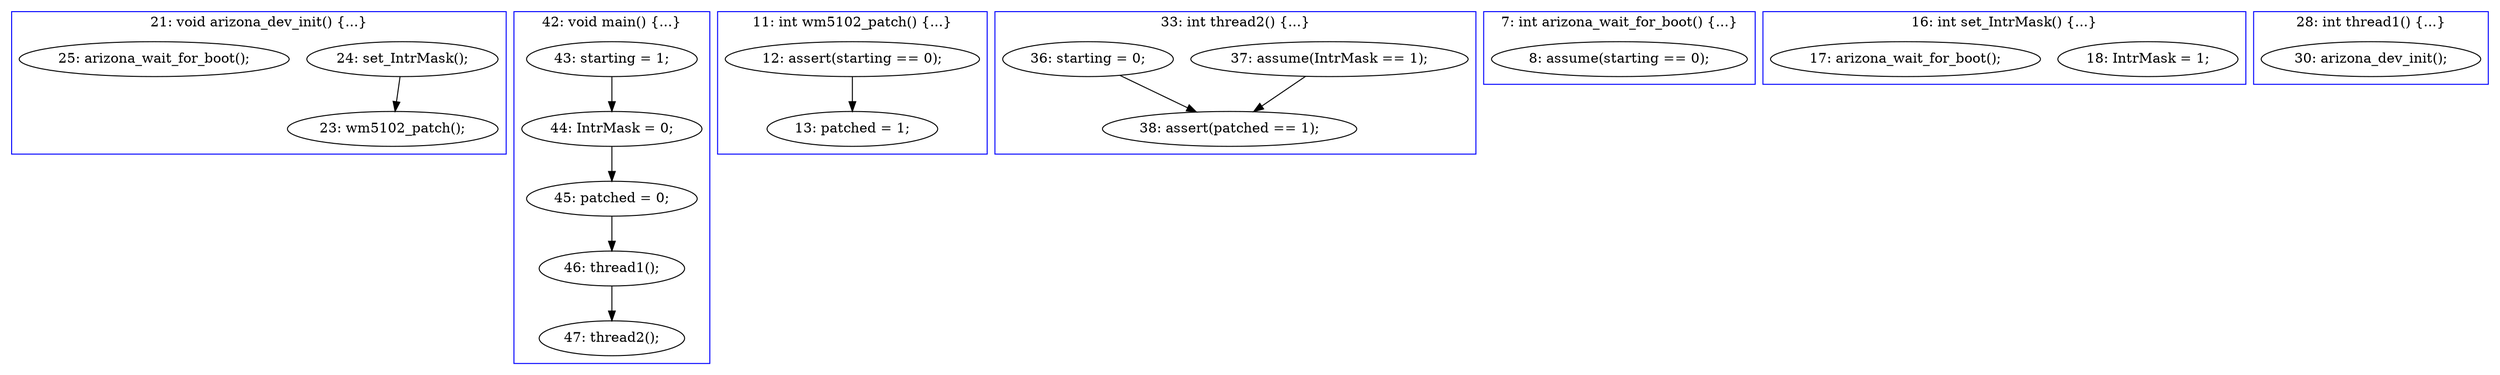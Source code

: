 digraph PartialOrder {
	compound = true
	"24: set_IntrMask();" -> "23: wm5102_patch();"
	"45: patched = 0;" -> "46: thread1();"
	"12: assert(starting == 0);" -> "13: patched = 1;"
	"37: assume(IntrMask == 1);" -> "38: assert(patched == 1);"
	"44: IntrMask = 0;" -> "45: patched = 0;"
	"46: thread1();" -> "47: thread2();"
	"36: starting = 0;" -> "38: assert(patched == 1);"
	"43: starting = 1;" -> "44: IntrMask = 0;"
	subgraph cluster5 {
		label = "7: int arizona_wait_for_boot() {...}"
		color = blue
		"8: assume(starting == 0);"  [label = "8: assume(starting == 0);"]
	}
	subgraph cluster6 {
		label = "16: int set_IntrMask() {...}"
		color = blue
		"18: IntrMask = 1;"  [label = "18: IntrMask = 1;"]
		"17: arizona_wait_for_boot();"  [label = "17: arizona_wait_for_boot();"]
	}
	subgraph cluster2 {
		label = "28: int thread1() {...}"
		color = blue
		"30: arizona_dev_init();"  [label = "30: arizona_dev_init();"]
	}
	subgraph cluster7 {
		label = "11: int wm5102_patch() {...}"
		color = blue
		"12: assert(starting == 0);"  [label = "12: assert(starting == 0);"]
		"13: patched = 1;"  [label = "13: patched = 1;"]
	}
	subgraph cluster3 {
		label = "21: void arizona_dev_init() {...}"
		color = blue
		"25: arizona_wait_for_boot();"  [label = "25: arizona_wait_for_boot();"]
		"23: wm5102_patch();"  [label = "23: wm5102_patch();"]
		"24: set_IntrMask();"  [label = "24: set_IntrMask();"]
	}
	subgraph cluster4 {
		label = "33: int thread2() {...}"
		color = blue
		"36: starting = 0;"  [label = "36: starting = 0;"]
		"38: assert(patched == 1);"  [label = "38: assert(patched == 1);"]
		"37: assume(IntrMask == 1);"  [label = "37: assume(IntrMask == 1);"]
	}
	subgraph cluster1 {
		label = "42: void main() {...}"
		color = blue
		"47: thread2();"  [label = "47: thread2();"]
		"44: IntrMask = 0;"  [label = "44: IntrMask = 0;"]
		"43: starting = 1;"  [label = "43: starting = 1;"]
		"46: thread1();"  [label = "46: thread1();"]
		"45: patched = 0;"  [label = "45: patched = 0;"]
	}
}
